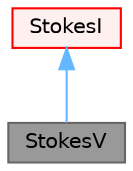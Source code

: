 digraph "StokesV"
{
 // LATEX_PDF_SIZE
  bgcolor="transparent";
  edge [fontname=Helvetica,fontsize=10,labelfontname=Helvetica,labelfontsize=10];
  node [fontname=Helvetica,fontsize=10,shape=box,height=0.2,width=0.4];
  Node1 [id="Node000001",label="StokesV",height=0.2,width=0.4,color="gray40", fillcolor="grey60", style="filled", fontcolor="black",tooltip="Stokes V wave model."];
  Node2 -> Node1 [id="edge1_Node000001_Node000002",dir="back",color="steelblue1",style="solid",tooltip=" "];
  Node2 [id="Node000002",label="StokesI",height=0.2,width=0.4,color="red", fillcolor="#FFF0F0", style="filled",URL="$classFoam_1_1waveModels_1_1StokesI.html",tooltip="Stokes I wave model."];
}
